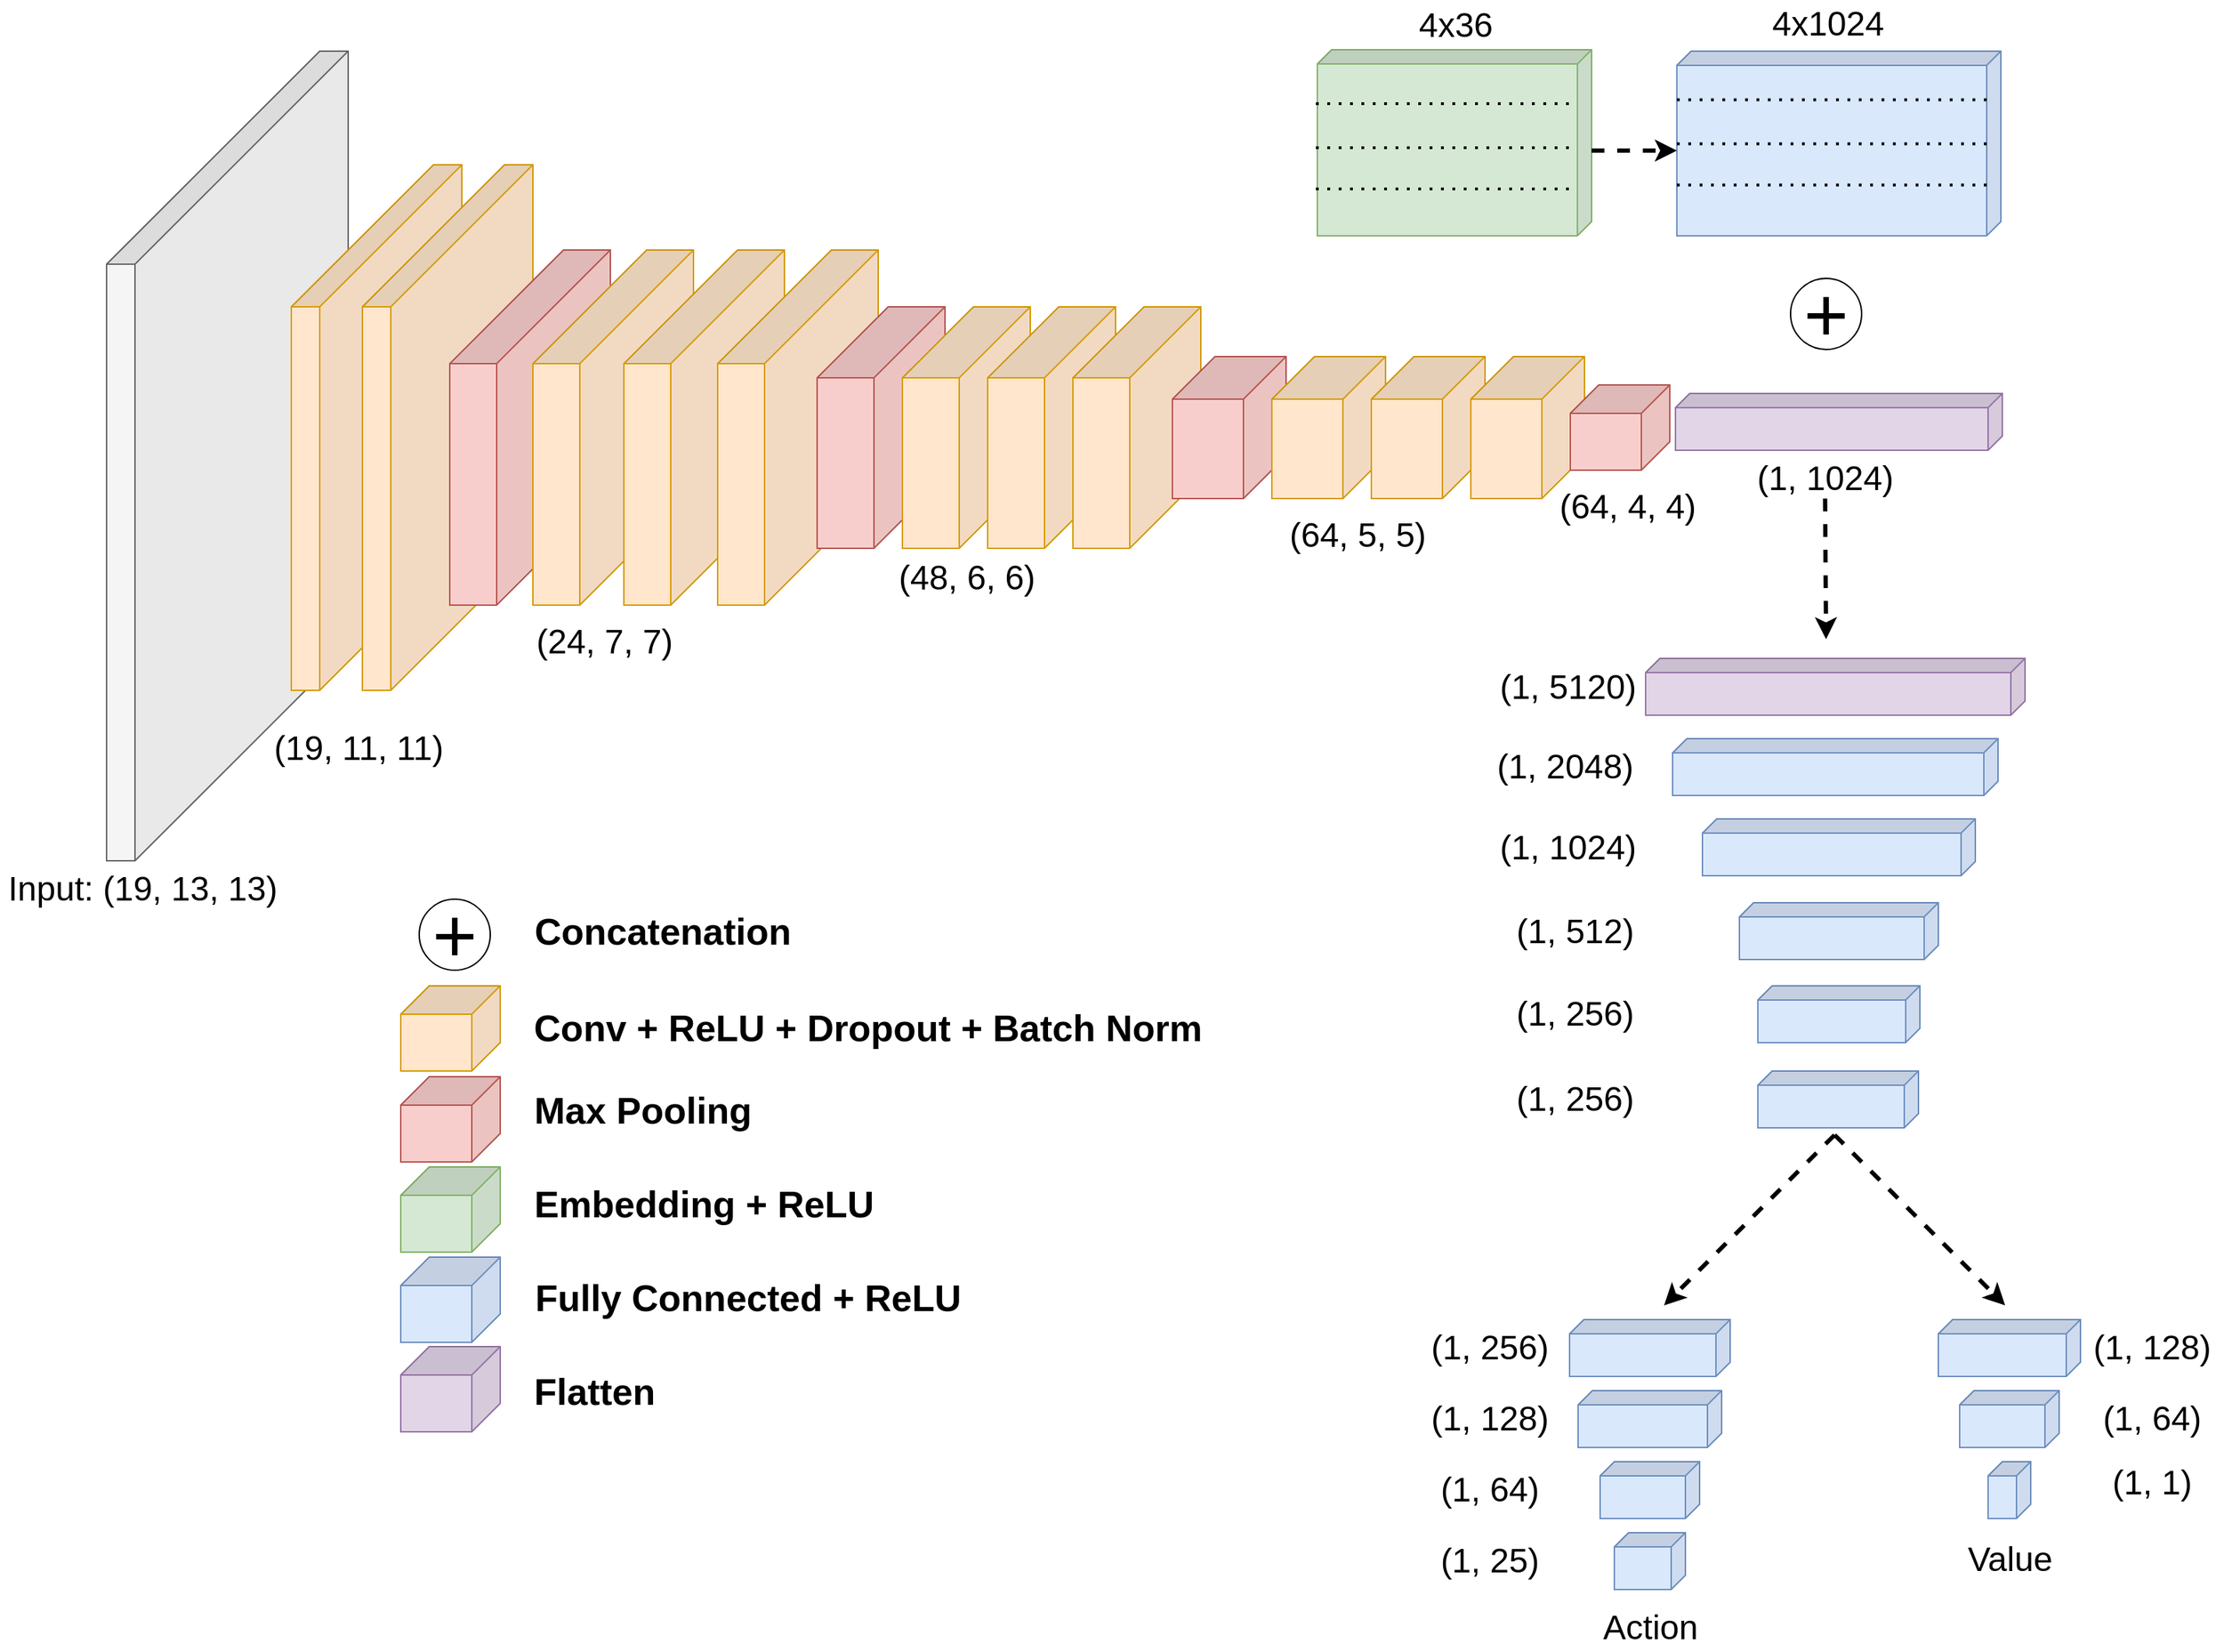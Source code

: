 <mxfile version="19.0.1" type="github">
  <diagram id="5hiqjDNLy4zyRDHusccU" name="Page-1">
    <mxGraphModel dx="1896" dy="1176" grid="0" gridSize="10" guides="1" tooltips="1" connect="1" arrows="1" fold="1" page="0" pageScale="1" pageWidth="1100" pageHeight="850" math="0" shadow="0">
      <root>
        <mxCell id="0" />
        <mxCell id="1" parent="0" />
        <mxCell id="M7fRADg-RS6Ljco3iAjE-48" value="" style="shape=cube;whiteSpace=wrap;html=1;boundedLbl=1;backgroundOutline=1;darkOpacity=0.05;darkOpacity2=0.1;direction=south;size=150;fillColor=#f5f5f5;fontColor=#333333;strokeColor=#666666;" vertex="1" parent="1">
          <mxGeometry x="95" y="80" width="170" height="570" as="geometry" />
        </mxCell>
        <mxCell id="M7fRADg-RS6Ljco3iAjE-14" value="(64, 4, 4)" style="text;html=1;align=center;verticalAlign=middle;resizable=0;points=[];autosize=1;strokeColor=none;fillColor=none;fontSize=24;" vertex="1" parent="1">
          <mxGeometry x="1112" y="384" width="106" height="33" as="geometry" />
        </mxCell>
        <mxCell id="M7fRADg-RS6Ljco3iAjE-17" value="" style="shape=cube;whiteSpace=wrap;html=1;boundedLbl=1;backgroundOutline=1;darkOpacity=0.05;darkOpacity2=0.1;direction=south;size=10;fillColor=#d5e8d4;strokeColor=#82b366;" vertex="1" parent="1">
          <mxGeometry x="947" y="79" width="193" height="131" as="geometry" />
        </mxCell>
        <mxCell id="M7fRADg-RS6Ljco3iAjE-21" value="4x36" style="text;html=1;align=center;verticalAlign=middle;resizable=0;points=[];autosize=1;strokeColor=none;fillColor=none;fontSize=24;" vertex="1" parent="1">
          <mxGeometry x="1012.5" y="45" width="62" height="33" as="geometry" />
        </mxCell>
        <mxCell id="M7fRADg-RS6Ljco3iAjE-22" value="(19, 11, 11)" style="text;html=1;align=center;verticalAlign=middle;resizable=0;points=[];autosize=1;strokeColor=none;fillColor=none;fontSize=24;" vertex="1" parent="1">
          <mxGeometry x="207.5" y="554" width="129" height="33" as="geometry" />
        </mxCell>
        <mxCell id="M7fRADg-RS6Ljco3iAjE-23" value="(24, 7, 7)" style="text;html=1;align=center;verticalAlign=middle;resizable=0;points=[];autosize=1;strokeColor=none;fillColor=none;fontSize=24;" vertex="1" parent="1">
          <mxGeometry x="392" y="479" width="106" height="33" as="geometry" />
        </mxCell>
        <mxCell id="M7fRADg-RS6Ljco3iAjE-26" value="(48, 6, 6)" style="text;html=1;align=center;verticalAlign=middle;resizable=0;points=[];autosize=1;strokeColor=none;fillColor=none;fontSize=24;" vertex="1" parent="1">
          <mxGeometry x="647" y="434" width="106" height="33" as="geometry" />
        </mxCell>
        <mxCell id="NuxIAipGaiC-0c_ZpefP-2" value="" style="shape=cube;whiteSpace=wrap;html=1;boundedLbl=1;backgroundOutline=1;darkOpacity=0.05;darkOpacity2=0.1;direction=south;size=100;fillColor=#ffe6cc;strokeColor=#d79b00;" parent="1" vertex="1">
          <mxGeometry x="225" y="160" width="120" height="370" as="geometry" />
        </mxCell>
        <mxCell id="M7fRADg-RS6Ljco3iAjE-13" value="" style="shape=cube;whiteSpace=wrap;html=1;boundedLbl=1;backgroundOutline=1;darkOpacity=0.05;darkOpacity2=0.1;direction=south;size=100;fillColor=#ffe6cc;strokeColor=#d79b00;" vertex="1" parent="1">
          <mxGeometry x="275" y="160" width="120" height="370" as="geometry" />
        </mxCell>
        <mxCell id="NuxIAipGaiC-0c_ZpefP-4" value="" style="shape=cube;whiteSpace=wrap;html=1;boundedLbl=1;backgroundOutline=1;darkOpacity=0.05;darkOpacity2=0.1;direction=south;size=80;fillColor=#f8cecc;strokeColor=#b85450;" parent="1" vertex="1">
          <mxGeometry x="336.5" y="220" width="113" height="250" as="geometry" />
        </mxCell>
        <mxCell id="M7fRADg-RS6Ljco3iAjE-27" value="" style="shape=cube;whiteSpace=wrap;html=1;boundedLbl=1;backgroundOutline=1;darkOpacity=0.05;darkOpacity2=0.1;direction=south;size=80;fillColor=#ffe6cc;strokeColor=#d79b00;" vertex="1" parent="1">
          <mxGeometry x="395" y="220" width="113" height="250" as="geometry" />
        </mxCell>
        <mxCell id="M7fRADg-RS6Ljco3iAjE-28" value="" style="shape=cube;whiteSpace=wrap;html=1;boundedLbl=1;backgroundOutline=1;darkOpacity=0.05;darkOpacity2=0.1;direction=south;size=80;fillColor=#ffe6cc;strokeColor=#d79b00;" vertex="1" parent="1">
          <mxGeometry x="459" y="220" width="113" height="250" as="geometry" />
        </mxCell>
        <mxCell id="M7fRADg-RS6Ljco3iAjE-32" value="" style="shape=cube;whiteSpace=wrap;html=1;boundedLbl=1;backgroundOutline=1;darkOpacity=0.05;darkOpacity2=0.1;direction=south;size=80;fillColor=#ffe6cc;strokeColor=#d79b00;" vertex="1" parent="1">
          <mxGeometry x="525" y="220" width="113" height="250" as="geometry" />
        </mxCell>
        <mxCell id="M7fRADg-RS6Ljco3iAjE-3" value="" style="shape=cube;whiteSpace=wrap;html=1;boundedLbl=1;backgroundOutline=1;darkOpacity=0.05;darkOpacity2=0.1;direction=south;size=50;fillColor=#f8cecc;strokeColor=#b85450;" vertex="1" parent="1">
          <mxGeometry x="595" y="260" width="90" height="170" as="geometry" />
        </mxCell>
        <mxCell id="M7fRADg-RS6Ljco3iAjE-29" value="" style="shape=cube;whiteSpace=wrap;html=1;boundedLbl=1;backgroundOutline=1;darkOpacity=0.05;darkOpacity2=0.1;direction=south;size=50;fillColor=#ffe6cc;strokeColor=#d79b00;" vertex="1" parent="1">
          <mxGeometry x="655" y="260" width="90" height="170" as="geometry" />
        </mxCell>
        <mxCell id="M7fRADg-RS6Ljco3iAjE-30" value="" style="shape=cube;whiteSpace=wrap;html=1;boundedLbl=1;backgroundOutline=1;darkOpacity=0.05;darkOpacity2=0.1;direction=south;size=50;fillColor=#ffe6cc;strokeColor=#d79b00;" vertex="1" parent="1">
          <mxGeometry x="715" y="260" width="90" height="170" as="geometry" />
        </mxCell>
        <mxCell id="M7fRADg-RS6Ljco3iAjE-33" value="" style="shape=cube;whiteSpace=wrap;html=1;boundedLbl=1;backgroundOutline=1;darkOpacity=0.05;darkOpacity2=0.1;direction=south;size=50;fillColor=#ffe6cc;strokeColor=#d79b00;" vertex="1" parent="1">
          <mxGeometry x="775" y="260" width="90" height="170" as="geometry" />
        </mxCell>
        <mxCell id="M7fRADg-RS6Ljco3iAjE-25" value="" style="shape=cube;whiteSpace=wrap;html=1;boundedLbl=1;backgroundOutline=1;darkOpacity=0.05;darkOpacity2=0.1;direction=south;size=30;fillColor=#f8cecc;strokeColor=#b85450;" vertex="1" parent="1">
          <mxGeometry x="845" y="295" width="80" height="100" as="geometry" />
        </mxCell>
        <mxCell id="M7fRADg-RS6Ljco3iAjE-24" value="" style="shape=cube;whiteSpace=wrap;html=1;boundedLbl=1;backgroundOutline=1;darkOpacity=0.05;darkOpacity2=0.1;direction=south;size=30;fillColor=#ffe6cc;strokeColor=#d79b00;" vertex="1" parent="1">
          <mxGeometry x="915" y="295" width="80" height="100" as="geometry" />
        </mxCell>
        <mxCell id="M7fRADg-RS6Ljco3iAjE-34" value="" style="shape=cube;whiteSpace=wrap;html=1;boundedLbl=1;backgroundOutline=1;darkOpacity=0.05;darkOpacity2=0.1;direction=south;size=30;fillColor=#ffe6cc;strokeColor=#d79b00;" vertex="1" parent="1">
          <mxGeometry x="985" y="295" width="80" height="100" as="geometry" />
        </mxCell>
        <mxCell id="M7fRADg-RS6Ljco3iAjE-35" value="" style="shape=cube;whiteSpace=wrap;html=1;boundedLbl=1;backgroundOutline=1;darkOpacity=0.05;darkOpacity2=0.1;direction=south;size=30;fillColor=#ffe6cc;strokeColor=#d79b00;" vertex="1" parent="1">
          <mxGeometry x="1055" y="295" width="80" height="100" as="geometry" />
        </mxCell>
        <mxCell id="NuxIAipGaiC-0c_ZpefP-8" value="" style="shape=cube;whiteSpace=wrap;html=1;boundedLbl=1;backgroundOutline=1;darkOpacity=0.05;darkOpacity2=0.1;direction=south;size=10;fillColor=#e1d5e7;strokeColor=#9673a6;" parent="1" vertex="1">
          <mxGeometry x="1199" y="321" width="230" height="40" as="geometry" />
        </mxCell>
        <mxCell id="M7fRADg-RS6Ljco3iAjE-37" value="(64, 5, 5)" style="text;html=1;align=center;verticalAlign=middle;resizable=0;points=[];autosize=1;strokeColor=none;fillColor=none;fontSize=24;" vertex="1" parent="1">
          <mxGeometry x="922" y="404" width="106" height="33" as="geometry" />
        </mxCell>
        <mxCell id="M7fRADg-RS6Ljco3iAjE-38" value="" style="shape=cube;whiteSpace=wrap;html=1;boundedLbl=1;backgroundOutline=1;darkOpacity=0.05;darkOpacity2=0.1;direction=south;size=20;fillColor=#f8cecc;strokeColor=#b85450;" vertex="1" parent="1">
          <mxGeometry x="1125" y="315" width="70" height="60" as="geometry" />
        </mxCell>
        <mxCell id="M7fRADg-RS6Ljco3iAjE-39" value="(1, 1024)" style="text;html=1;align=center;verticalAlign=middle;resizable=0;points=[];autosize=1;strokeColor=none;fillColor=none;fontSize=24;" vertex="1" parent="1">
          <mxGeometry x="1251" y="364" width="106" height="33" as="geometry" />
        </mxCell>
        <mxCell id="M7fRADg-RS6Ljco3iAjE-40" value="" style="shape=cube;whiteSpace=wrap;html=1;boundedLbl=1;backgroundOutline=1;darkOpacity=0.05;darkOpacity2=0.1;direction=south;size=10;fillColor=#dae8fc;strokeColor=#6c8ebf;" vertex="1" parent="1">
          <mxGeometry x="1200" y="80" width="228" height="130" as="geometry" />
        </mxCell>
        <mxCell id="M7fRADg-RS6Ljco3iAjE-44" value="4x1024" style="text;html=1;align=center;verticalAlign=middle;resizable=0;points=[];autosize=1;strokeColor=none;fillColor=none;fontSize=24;" vertex="1" parent="1">
          <mxGeometry x="1261" y="44" width="89" height="33" as="geometry" />
        </mxCell>
        <mxCell id="M7fRADg-RS6Ljco3iAjE-46" value="" style="endArrow=classic;html=1;rounded=0;strokeWidth=3;dashed=1;" edge="1" parent="1">
          <mxGeometry width="50" height="50" relative="1" as="geometry">
            <mxPoint x="1304.29" y="395" as="sourcePoint" />
            <mxPoint x="1305" y="494" as="targetPoint" />
          </mxGeometry>
        </mxCell>
        <mxCell id="M7fRADg-RS6Ljco3iAjE-47" value="&lt;font style=&quot;font-size: 54px;&quot;&gt;+&lt;/font&gt;" style="ellipse;whiteSpace=wrap;html=1;aspect=fixed;" vertex="1" parent="1">
          <mxGeometry x="1280" y="240" width="50" height="50" as="geometry" />
        </mxCell>
        <mxCell id="M7fRADg-RS6Ljco3iAjE-50" value="&lt;font style=&quot;font-size: 24px;&quot;&gt;Input: (19, 13, 13)&lt;/font&gt;" style="text;html=1;align=center;verticalAlign=middle;resizable=0;points=[];autosize=1;strokeColor=none;fillColor=none;fontSize=24;" vertex="1" parent="1">
          <mxGeometry x="20" y="655" width="200" height="30" as="geometry" />
        </mxCell>
        <mxCell id="M7fRADg-RS6Ljco3iAjE-52" value="" style="shape=cube;whiteSpace=wrap;html=1;boundedLbl=1;backgroundOutline=1;darkOpacity=0.05;darkOpacity2=0.1;direction=south;size=10;fillColor=#e1d5e7;strokeColor=#9673a6;" vertex="1" parent="1">
          <mxGeometry x="1178" y="507.5" width="267" height="40" as="geometry" />
        </mxCell>
        <mxCell id="M7fRADg-RS6Ljco3iAjE-54" value="(1, 5120)" style="text;html=1;align=center;verticalAlign=middle;resizable=0;points=[];autosize=1;strokeColor=none;fillColor=none;fontSize=24;" vertex="1" parent="1">
          <mxGeometry x="1070" y="511" width="106" height="33" as="geometry" />
        </mxCell>
        <mxCell id="M7fRADg-RS6Ljco3iAjE-55" value="" style="shape=cube;whiteSpace=wrap;html=1;boundedLbl=1;backgroundOutline=1;darkOpacity=0.05;darkOpacity2=0.1;direction=south;size=10;fillColor=#dae8fc;strokeColor=#6c8ebf;" vertex="1" parent="1">
          <mxGeometry x="1218" y="620.5" width="192" height="40" as="geometry" />
        </mxCell>
        <mxCell id="M7fRADg-RS6Ljco3iAjE-56" value="(1, 1024)" style="text;html=1;align=center;verticalAlign=middle;resizable=0;points=[];autosize=1;strokeColor=none;fillColor=none;fontSize=24;" vertex="1" parent="1">
          <mxGeometry x="1070" y="624" width="106" height="33" as="geometry" />
        </mxCell>
        <mxCell id="M7fRADg-RS6Ljco3iAjE-57" value="" style="shape=cube;whiteSpace=wrap;html=1;boundedLbl=1;backgroundOutline=1;darkOpacity=0.05;darkOpacity2=0.1;direction=south;size=10;fillColor=#dae8fc;strokeColor=#6c8ebf;" vertex="1" parent="1">
          <mxGeometry x="1257" y="738" width="114" height="40" as="geometry" />
        </mxCell>
        <mxCell id="M7fRADg-RS6Ljco3iAjE-58" value="(1, 256)" style="text;html=1;align=center;verticalAlign=middle;resizable=0;points=[];autosize=1;strokeColor=none;fillColor=none;fontSize=24;" vertex="1" parent="1">
          <mxGeometry x="1078" y="743" width="100" height="30" as="geometry" />
        </mxCell>
        <mxCell id="M7fRADg-RS6Ljco3iAjE-63" value="" style="endArrow=classic;html=1;rounded=0;strokeWidth=3;dashed=1;" edge="1" parent="1">
          <mxGeometry width="50" height="50" relative="1" as="geometry">
            <mxPoint x="1140.0" y="150" as="sourcePoint" />
            <mxPoint x="1200" y="150" as="targetPoint" />
          </mxGeometry>
        </mxCell>
        <mxCell id="M7fRADg-RS6Ljco3iAjE-72" value="" style="shape=cube;whiteSpace=wrap;html=1;boundedLbl=1;backgroundOutline=1;darkOpacity=0.05;darkOpacity2=0.1;direction=south;size=10;fillColor=#dae8fc;strokeColor=#6c8ebf;" vertex="1" parent="1">
          <mxGeometry x="1257" y="798" width="113" height="40" as="geometry" />
        </mxCell>
        <mxCell id="M7fRADg-RS6Ljco3iAjE-73" value="(1, 256)" style="text;html=1;align=center;verticalAlign=middle;resizable=0;points=[];autosize=1;strokeColor=none;fillColor=none;fontSize=24;" vertex="1" parent="1">
          <mxGeometry x="1078" y="803" width="100" height="30" as="geometry" />
        </mxCell>
        <mxCell id="M7fRADg-RS6Ljco3iAjE-74" value="" style="endArrow=classic;html=1;rounded=0;strokeWidth=3;dashed=1;" edge="1" parent="1">
          <mxGeometry width="50" height="50" relative="1" as="geometry">
            <mxPoint x="1311.0" y="843" as="sourcePoint" />
            <mxPoint x="1191" y="963" as="targetPoint" />
          </mxGeometry>
        </mxCell>
        <mxCell id="M7fRADg-RS6Ljco3iAjE-75" value="" style="endArrow=classic;html=1;rounded=0;strokeWidth=3;dashed=1;" edge="1" parent="1">
          <mxGeometry width="50" height="50" relative="1" as="geometry">
            <mxPoint x="1311.0" y="843" as="sourcePoint" />
            <mxPoint x="1431" y="963" as="targetPoint" />
          </mxGeometry>
        </mxCell>
        <mxCell id="M7fRADg-RS6Ljco3iAjE-77" value="" style="shape=cube;whiteSpace=wrap;html=1;boundedLbl=1;backgroundOutline=1;darkOpacity=0.05;darkOpacity2=0.1;direction=south;size=10;fillColor=#dae8fc;strokeColor=#6c8ebf;" vertex="1" parent="1">
          <mxGeometry x="1384" y="973" width="100" height="40" as="geometry" />
        </mxCell>
        <mxCell id="M7fRADg-RS6Ljco3iAjE-78" value="" style="shape=cube;whiteSpace=wrap;html=1;boundedLbl=1;backgroundOutline=1;darkOpacity=0.05;darkOpacity2=0.1;direction=south;size=10;fillColor=#dae8fc;strokeColor=#6c8ebf;" vertex="1" parent="1">
          <mxGeometry x="1130.5" y="1023" width="101" height="40" as="geometry" />
        </mxCell>
        <mxCell id="M7fRADg-RS6Ljco3iAjE-79" value="" style="shape=cube;whiteSpace=wrap;html=1;boundedLbl=1;backgroundOutline=1;darkOpacity=0.05;darkOpacity2=0.1;direction=south;size=10;fillColor=#dae8fc;strokeColor=#6c8ebf;" vertex="1" parent="1">
          <mxGeometry x="1399" y="1023" width="70" height="40" as="geometry" />
        </mxCell>
        <mxCell id="M7fRADg-RS6Ljco3iAjE-80" value="" style="shape=cube;whiteSpace=wrap;html=1;boundedLbl=1;backgroundOutline=1;darkOpacity=0.05;darkOpacity2=0.1;direction=south;size=10;fillColor=#dae8fc;strokeColor=#6c8ebf;" vertex="1" parent="1">
          <mxGeometry x="1146" y="1073" width="70" height="40" as="geometry" />
        </mxCell>
        <mxCell id="M7fRADg-RS6Ljco3iAjE-82" value="(1, 256)" style="text;html=1;align=center;verticalAlign=middle;resizable=0;points=[];autosize=1;strokeColor=none;fillColor=none;fontSize=24;" vertex="1" parent="1">
          <mxGeometry x="1018" y="978" width="100" height="30" as="geometry" />
        </mxCell>
        <mxCell id="M7fRADg-RS6Ljco3iAjE-83" value="(1, 128)" style="text;html=1;align=center;verticalAlign=middle;resizable=0;points=[];autosize=1;strokeColor=none;fillColor=none;fontSize=24;" vertex="1" parent="1">
          <mxGeometry x="1018" y="1028" width="100" height="30" as="geometry" />
        </mxCell>
        <mxCell id="M7fRADg-RS6Ljco3iAjE-84" value="(1, 64)" style="text;html=1;align=center;verticalAlign=middle;resizable=0;points=[];autosize=1;strokeColor=none;fillColor=none;fontSize=24;" vertex="1" parent="1">
          <mxGeometry x="1028" y="1078" width="80" height="30" as="geometry" />
        </mxCell>
        <mxCell id="M7fRADg-RS6Ljco3iAjE-85" value="(1, 128)" style="text;html=1;align=center;verticalAlign=middle;resizable=0;points=[];autosize=1;strokeColor=none;fillColor=none;fontSize=24;" vertex="1" parent="1">
          <mxGeometry x="1484" y="978" width="100" height="30" as="geometry" />
        </mxCell>
        <mxCell id="M7fRADg-RS6Ljco3iAjE-86" value="(1, 64)" style="text;html=1;align=center;verticalAlign=middle;resizable=0;points=[];autosize=1;strokeColor=none;fillColor=none;fontSize=24;" vertex="1" parent="1">
          <mxGeometry x="1494" y="1028" width="80" height="30" as="geometry" />
        </mxCell>
        <mxCell id="M7fRADg-RS6Ljco3iAjE-87" value="" style="shape=cube;whiteSpace=wrap;html=1;boundedLbl=1;backgroundOutline=1;darkOpacity=0.05;darkOpacity2=0.1;direction=south;size=10;fillColor=#dae8fc;strokeColor=#6c8ebf;" vertex="1" parent="1">
          <mxGeometry x="1419" y="1073" width="30" height="40" as="geometry" />
        </mxCell>
        <mxCell id="M7fRADg-RS6Ljco3iAjE-88" value="" style="shape=cube;whiteSpace=wrap;html=1;boundedLbl=1;backgroundOutline=1;darkOpacity=0.05;darkOpacity2=0.1;direction=south;size=10;fillColor=#dae8fc;strokeColor=#6c8ebf;" vertex="1" parent="1">
          <mxGeometry x="1156" y="1123" width="50" height="40" as="geometry" />
        </mxCell>
        <mxCell id="M7fRADg-RS6Ljco3iAjE-89" value="(1, 25)" style="text;html=1;align=center;verticalAlign=middle;resizable=0;points=[];autosize=1;strokeColor=none;fillColor=none;fontSize=24;" vertex="1" parent="1">
          <mxGeometry x="1028" y="1128" width="80" height="30" as="geometry" />
        </mxCell>
        <mxCell id="M7fRADg-RS6Ljco3iAjE-90" value="(1, 1)" style="text;html=1;align=center;verticalAlign=middle;resizable=0;points=[];autosize=1;strokeColor=none;fillColor=none;fontSize=24;" vertex="1" parent="1">
          <mxGeometry x="1499" y="1073" width="70" height="30" as="geometry" />
        </mxCell>
        <mxCell id="M7fRADg-RS6Ljco3iAjE-91" value="Action" style="text;html=1;align=center;verticalAlign=middle;resizable=0;points=[];autosize=1;strokeColor=none;fillColor=none;fontSize=24;" vertex="1" parent="1">
          <mxGeometry x="1142.5" y="1173" width="77" height="33" as="geometry" />
        </mxCell>
        <mxCell id="M7fRADg-RS6Ljco3iAjE-94" value="Value" style="text;html=1;align=center;verticalAlign=middle;resizable=0;points=[];autosize=1;strokeColor=none;fillColor=none;fontSize=24;" vertex="1" parent="1">
          <mxGeometry x="1399" y="1125" width="70" height="33" as="geometry" />
        </mxCell>
        <mxCell id="M7fRADg-RS6Ljco3iAjE-96" value="" style="shape=cube;whiteSpace=wrap;html=1;boundedLbl=1;backgroundOutline=1;darkOpacity=0.05;darkOpacity2=0.1;direction=south;size=20;fillColor=#ffe6cc;strokeColor=#d79b00;" vertex="1" parent="1">
          <mxGeometry x="302" y="738" width="70" height="60" as="geometry" />
        </mxCell>
        <mxCell id="M7fRADg-RS6Ljco3iAjE-97" value="" style="shape=cube;whiteSpace=wrap;html=1;boundedLbl=1;backgroundOutline=1;darkOpacity=0.05;darkOpacity2=0.1;direction=south;size=20;fillColor=#f8cecc;strokeColor=#b85450;" vertex="1" parent="1">
          <mxGeometry x="302" y="802" width="70" height="60" as="geometry" />
        </mxCell>
        <mxCell id="M7fRADg-RS6Ljco3iAjE-98" value="" style="shape=cube;whiteSpace=wrap;html=1;boundedLbl=1;backgroundOutline=1;darkOpacity=0.05;darkOpacity2=0.1;direction=south;size=20;fillColor=#d5e8d4;strokeColor=#82b366;" vertex="1" parent="1">
          <mxGeometry x="302" y="865.5" width="70" height="60" as="geometry" />
        </mxCell>
        <mxCell id="M7fRADg-RS6Ljco3iAjE-99" value="" style="shape=cube;whiteSpace=wrap;html=1;boundedLbl=1;backgroundOutline=1;darkOpacity=0.05;darkOpacity2=0.1;direction=south;size=20;fillColor=#dae8fc;strokeColor=#6c8ebf;" vertex="1" parent="1">
          <mxGeometry x="302" y="929" width="70" height="60" as="geometry" />
        </mxCell>
        <mxCell id="M7fRADg-RS6Ljco3iAjE-100" value="" style="shape=cube;whiteSpace=wrap;html=1;boundedLbl=1;backgroundOutline=1;darkOpacity=0.05;darkOpacity2=0.1;direction=south;size=20;fillColor=#e1d5e7;strokeColor=#9673a6;" vertex="1" parent="1">
          <mxGeometry x="302" y="992" width="70" height="60" as="geometry" />
        </mxCell>
        <mxCell id="M7fRADg-RS6Ljco3iAjE-101" value="&lt;b&gt;&lt;font style=&quot;font-size: 26px;&quot;&gt;Conv + ReLU + Dropout + Batch Norm&amp;nbsp;&lt;/font&gt;&lt;/b&gt;" style="text;html=1;align=center;verticalAlign=middle;resizable=0;points=[];autosize=1;strokeColor=none;fillColor=none;fontSize=24;" vertex="1" parent="1">
          <mxGeometry x="390" y="751.5" width="487" height="33" as="geometry" />
        </mxCell>
        <mxCell id="M7fRADg-RS6Ljco3iAjE-102" value="&lt;b&gt;Max Pooling&lt;/b&gt;" style="text;html=1;align=center;verticalAlign=middle;resizable=0;points=[];autosize=1;strokeColor=none;fillColor=none;fontSize=26;" vertex="1" parent="1">
          <mxGeometry x="390.5" y="808" width="163" height="35" as="geometry" />
        </mxCell>
        <mxCell id="M7fRADg-RS6Ljco3iAjE-103" value="Embedding + ReLU" style="text;html=1;align=center;verticalAlign=middle;resizable=0;points=[];autosize=1;strokeColor=none;fillColor=none;fontSize=26;fontStyle=1" vertex="1" parent="1">
          <mxGeometry x="390" y="874" width="249" height="35" as="geometry" />
        </mxCell>
        <mxCell id="M7fRADg-RS6Ljco3iAjE-104" value="Fully Connected + ReLU" style="text;html=1;align=center;verticalAlign=middle;resizable=0;points=[];autosize=1;strokeColor=none;fillColor=none;fontSize=26;fontStyle=1" vertex="1" parent="1">
          <mxGeometry x="390.5" y="940.25" width="310" height="35" as="geometry" />
        </mxCell>
        <mxCell id="M7fRADg-RS6Ljco3iAjE-105" value="Flatten" style="text;html=1;align=center;verticalAlign=middle;resizable=0;points=[];autosize=1;strokeColor=none;fillColor=none;fontSize=26;fontStyle=1" vertex="1" parent="1">
          <mxGeometry x="390.5" y="1006" width="95" height="35" as="geometry" />
        </mxCell>
        <mxCell id="M7fRADg-RS6Ljco3iAjE-106" value="&lt;font style=&quot;font-size: 54px;&quot;&gt;+&lt;/font&gt;" style="ellipse;whiteSpace=wrap;html=1;aspect=fixed;" vertex="1" parent="1">
          <mxGeometry x="315" y="677" width="50" height="50" as="geometry" />
        </mxCell>
        <mxCell id="M7fRADg-RS6Ljco3iAjE-107" value="Concatenation" style="text;html=1;align=center;verticalAlign=middle;resizable=0;points=[];autosize=1;strokeColor=none;fillColor=none;fontSize=26;fontStyle=1" vertex="1" parent="1">
          <mxGeometry x="390.5" y="682" width="191" height="35" as="geometry" />
        </mxCell>
        <mxCell id="M7fRADg-RS6Ljco3iAjE-110" value="" style="endArrow=none;dashed=1;html=1;dashPattern=1 3;strokeWidth=2;rounded=0;fontSize=26;" edge="1" parent="1">
          <mxGeometry width="50" height="50" relative="1" as="geometry">
            <mxPoint x="946" y="148" as="sourcePoint" />
            <mxPoint x="1128" y="148" as="targetPoint" />
          </mxGeometry>
        </mxCell>
        <mxCell id="M7fRADg-RS6Ljco3iAjE-111" value="" style="endArrow=none;dashed=1;html=1;dashPattern=1 3;strokeWidth=2;rounded=0;fontSize=26;" edge="1" parent="1">
          <mxGeometry width="50" height="50" relative="1" as="geometry">
            <mxPoint x="946" y="177" as="sourcePoint" />
            <mxPoint x="1127" y="177" as="targetPoint" />
          </mxGeometry>
        </mxCell>
        <mxCell id="M7fRADg-RS6Ljco3iAjE-112" value="" style="endArrow=none;dashed=1;html=1;dashPattern=1 3;strokeWidth=2;rounded=0;fontSize=26;" edge="1" parent="1">
          <mxGeometry width="50" height="50" relative="1" as="geometry">
            <mxPoint x="946" y="117" as="sourcePoint" />
            <mxPoint x="1128" y="117" as="targetPoint" />
          </mxGeometry>
        </mxCell>
        <mxCell id="M7fRADg-RS6Ljco3iAjE-113" value="" style="endArrow=none;dashed=1;html=1;dashPattern=1 3;strokeWidth=2;rounded=0;fontSize=26;entryX=0.229;entryY=0.043;entryDx=0;entryDy=0;entryPerimeter=0;exitX=0.229;exitY=1.007;exitDx=0;exitDy=0;exitPerimeter=0;" edge="1" parent="1">
          <mxGeometry width="50" height="50" relative="1" as="geometry">
            <mxPoint x="1200" y="145.229" as="sourcePoint" />
            <mxPoint x="1421.72" y="145.229" as="targetPoint" />
          </mxGeometry>
        </mxCell>
        <mxCell id="M7fRADg-RS6Ljco3iAjE-114" value="" style="endArrow=none;dashed=1;html=1;dashPattern=1 3;strokeWidth=2;rounded=0;fontSize=26;entryX=0.229;entryY=0.043;entryDx=0;entryDy=0;entryPerimeter=0;exitX=0.229;exitY=1.007;exitDx=0;exitDy=0;exitPerimeter=0;" edge="1" parent="1">
          <mxGeometry width="50" height="50" relative="1" as="geometry">
            <mxPoint x="1200" y="174.229" as="sourcePoint" />
            <mxPoint x="1421.72" y="174.229" as="targetPoint" />
          </mxGeometry>
        </mxCell>
        <mxCell id="M7fRADg-RS6Ljco3iAjE-115" value="" style="endArrow=none;dashed=1;html=1;dashPattern=1 3;strokeWidth=2;rounded=0;fontSize=26;entryX=0.229;entryY=0.043;entryDx=0;entryDy=0;entryPerimeter=0;exitX=0.229;exitY=1.007;exitDx=0;exitDy=0;exitPerimeter=0;" edge="1" parent="1">
          <mxGeometry width="50" height="50" relative="1" as="geometry">
            <mxPoint x="1200" y="114.229" as="sourcePoint" />
            <mxPoint x="1421.72" y="114.229" as="targetPoint" />
          </mxGeometry>
        </mxCell>
        <mxCell id="M7fRADg-RS6Ljco3iAjE-116" value="" style="shape=cube;whiteSpace=wrap;html=1;boundedLbl=1;backgroundOutline=1;darkOpacity=0.05;darkOpacity2=0.1;direction=south;size=10;fillColor=#dae8fc;strokeColor=#6c8ebf;" vertex="1" parent="1">
          <mxGeometry x="1197" y="564" width="229" height="40" as="geometry" />
        </mxCell>
        <mxCell id="M7fRADg-RS6Ljco3iAjE-117" value="(1, 2048)" style="text;html=1;align=center;verticalAlign=middle;resizable=0;points=[];autosize=1;strokeColor=none;fillColor=none;fontSize=24;" vertex="1" parent="1">
          <mxGeometry x="1068" y="567.5" width="106" height="33" as="geometry" />
        </mxCell>
        <mxCell id="M7fRADg-RS6Ljco3iAjE-118" value="" style="shape=cube;whiteSpace=wrap;html=1;boundedLbl=1;backgroundOutline=1;darkOpacity=0.05;darkOpacity2=0.1;direction=south;size=10;fillColor=#dae8fc;strokeColor=#6c8ebf;" vertex="1" parent="1">
          <mxGeometry x="1244" y="679.5" width="140" height="40" as="geometry" />
        </mxCell>
        <mxCell id="M7fRADg-RS6Ljco3iAjE-119" value="(1, 512)" style="text;html=1;align=center;verticalAlign=middle;resizable=0;points=[];autosize=1;strokeColor=none;fillColor=none;fontSize=24;" vertex="1" parent="1">
          <mxGeometry x="1081" y="683" width="93" height="33" as="geometry" />
        </mxCell>
        <mxCell id="M7fRADg-RS6Ljco3iAjE-120" value="" style="shape=cube;whiteSpace=wrap;html=1;boundedLbl=1;backgroundOutline=1;darkOpacity=0.05;darkOpacity2=0.1;direction=south;size=10;fillColor=#dae8fc;strokeColor=#6c8ebf;" vertex="1" parent="1">
          <mxGeometry x="1124.5" y="973" width="113" height="40" as="geometry" />
        </mxCell>
      </root>
    </mxGraphModel>
  </diagram>
</mxfile>
